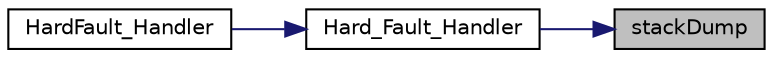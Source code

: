 digraph "stackDump"
{
 // LATEX_PDF_SIZE
  edge [fontname="Helvetica",fontsize="10",labelfontname="Helvetica",labelfontsize="10"];
  node [fontname="Helvetica",fontsize="10",shape=record];
  rankdir="RL";
  Node1 [label="stackDump",height=0.2,width=0.4,color="black", fillcolor="grey75", style="filled", fontcolor="black",tooltip=" "];
  Node1 -> Node2 [dir="back",color="midnightblue",fontsize="10",style="solid",fontname="Helvetica"];
  Node2 [label="Hard_Fault_Handler",height=0.2,width=0.4,color="black", fillcolor="white", style="filled",URL="$d3/d3d/retarget_8c.html#abbc61afd0759008b5add4b522f092e2b",tooltip=" "];
  Node2 -> Node3 [dir="back",color="midnightblue",fontsize="10",style="solid",fontname="Helvetica"];
  Node3 [label="HardFault_Handler",height=0.2,width=0.4,color="black", fillcolor="white", style="filled",URL="$d3/d3d/retarget_8c.html#a1ccda7aff5ae7079bcb291df6400b600",tooltip="This HardFault handler is implemented to show r0, r1, r2, r3, r12, lr, pc, psr."];
}
